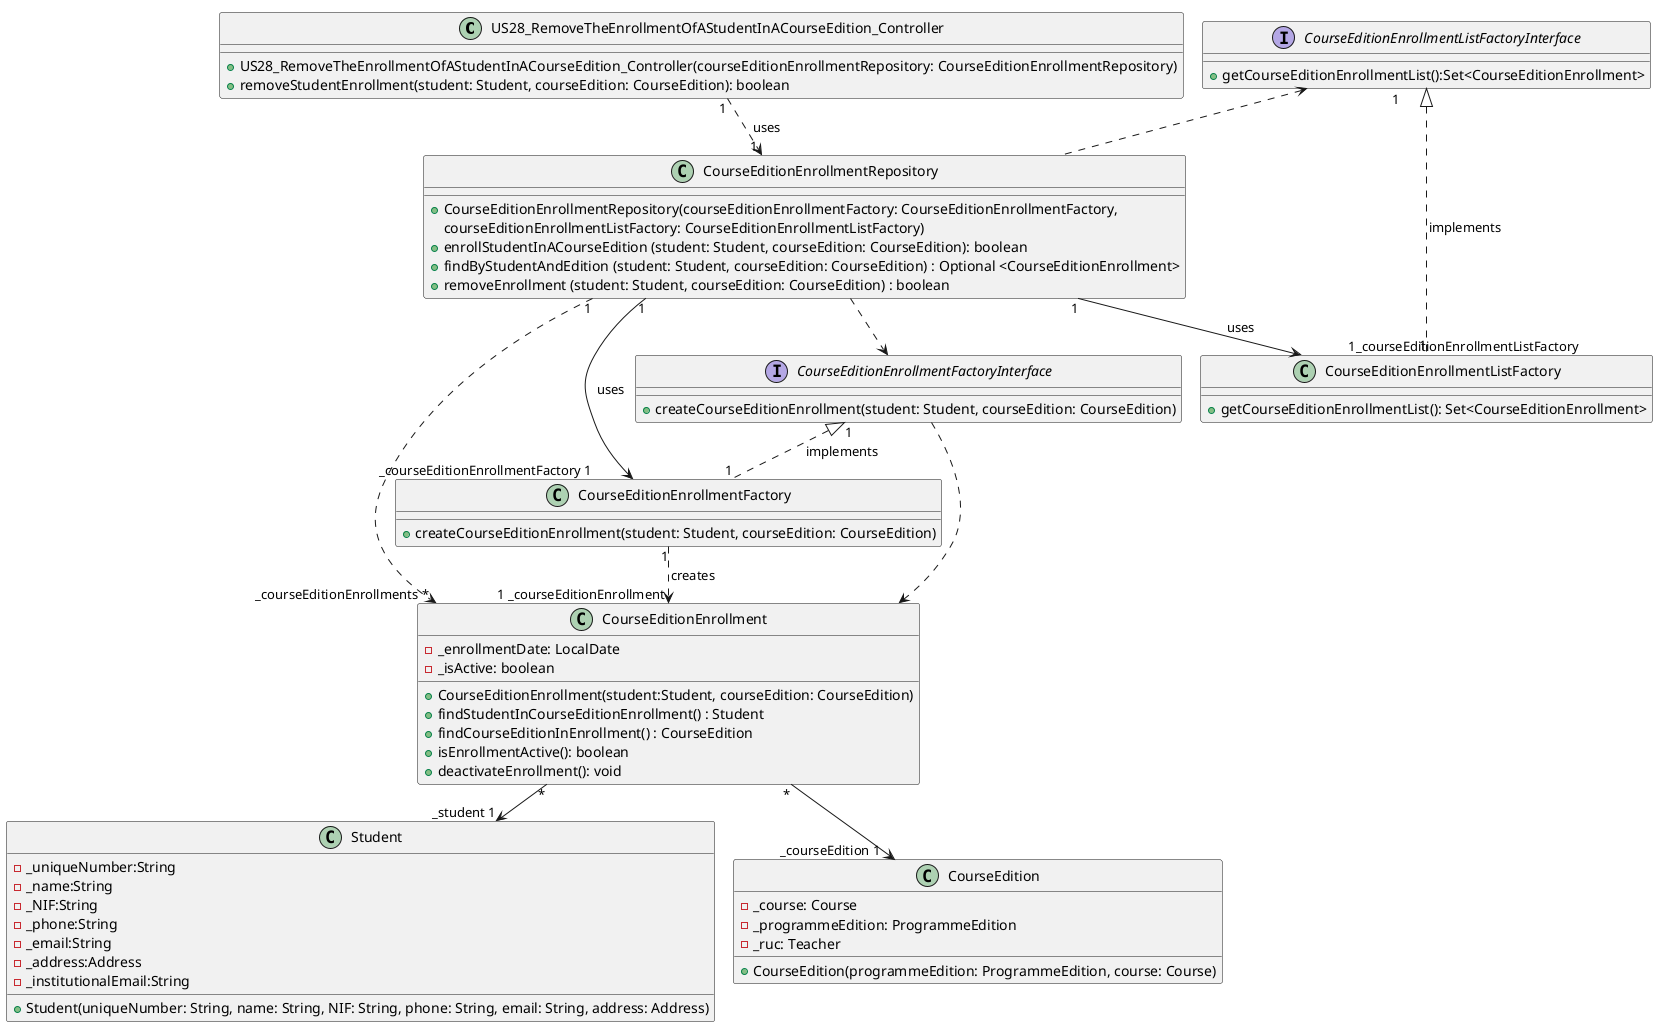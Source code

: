 @startuml
!pragma layout smetana

class US28_RemoveTheEnrollmentOfAStudentInACourseEdition_Controller {
    +US28_RemoveTheEnrollmentOfAStudentInACourseEdition_Controller(courseEditionEnrollmentRepository: CourseEditionEnrollmentRepository)
    +removeStudentEnrollment(student: Student, courseEdition: CourseEdition): boolean
}

class CourseEditionEnrollment {
    -_enrollmentDate: LocalDate
    -_isActive: boolean
    +CourseEditionEnrollment(student:Student, courseEdition: CourseEdition)
    +findStudentInCourseEditionEnrollment() : Student
    +findCourseEditionInEnrollment() : CourseEdition
    +isEnrollmentActive(): boolean
    +deactivateEnrollment(): void
}

class CourseEditionEnrollmentRepository {
    +CourseEditionEnrollmentRepository(courseEditionEnrollmentFactory: CourseEditionEnrollmentFactory,
    courseEditionEnrollmentListFactory: CourseEditionEnrollmentListFactory)
    +enrollStudentInACourseEdition (student: Student, courseEdition: CourseEdition): boolean
    +findByStudentAndEdition (student: Student, courseEdition: CourseEdition) : Optional <CourseEditionEnrollment>
    +removeEnrollment (student: Student, courseEdition: CourseEdition) : boolean
}

class Student {
    -_uniqueNumber:String
    -_name:String
    -_NIF:String
    -_phone:String
    -_email:String
    -_address:Address
    -_institutionalEmail:String
    +Student(uniqueNumber: String, name: String, NIF: String, phone: String, email: String, address: Address)
}

class CourseEdition {
    -_course: Course
    -_programmeEdition: ProgrammeEdition
    -_ruc: Teacher
    +CourseEdition(programmeEdition: ProgrammeEdition, course: Course)
}

class CourseEditionEnrollmentFactory {
    +createCourseEditionEnrollment(student: Student, courseEdition: CourseEdition)
}

class CourseEditionEnrollmentListFactory{
+getCourseEditionEnrollmentList(): Set<CourseEditionEnrollment>
}

interface CourseEditionEnrollmentFactoryInterface{
    +createCourseEditionEnrollment(student: Student, courseEdition: CourseEdition)
}
interface CourseEditionEnrollmentListFactoryInterface{
+getCourseEditionEnrollmentList():Set<CourseEditionEnrollment>
}


CourseEditionEnrollment "*" --> "_student 1" Student
CourseEditionEnrollment "*" --> "_courseEdition 1    " CourseEdition
CourseEditionEnrollmentRepository"1"..> "    _courseEditionEnrollments *  "CourseEditionEnrollment
CourseEditionEnrollmentFactory "1" ..> "    1 _courseEditionEnrollment "CourseEditionEnrollment : creates
CourseEditionEnrollmentRepository "1"--> "_courseEditionEnrollmentFactory 1            " CourseEditionEnrollmentFactory : uses
US28_RemoveTheEnrollmentOfAStudentInACourseEdition_Controller "1" ..> "1 " CourseEditionEnrollmentRepository : uses
CourseEditionEnrollmentFactoryInterface "1        " <|.. "1" CourseEditionEnrollmentFactory : implements
CourseEditionEnrollmentRepository "1" --> "              1_courseEditionEnrollmentListFactory" CourseEditionEnrollmentListFactory : uses
CourseEditionEnrollmentListFactoryInterface "1        " <|.. "1" CourseEditionEnrollmentListFactory : implements
CourseEditionEnrollmentRepository ..> CourseEditionEnrollmentFactoryInterface
CourseEditionEnrollmentFactoryInterface ..> CourseEditionEnrollment
CourseEditionEnrollmentRepository .u.> CourseEditionEnrollmentListFactoryInterface

@enduml
